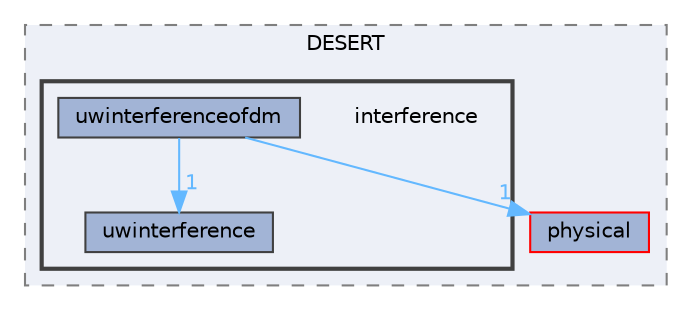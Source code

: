 digraph "interference"
{
 // LATEX_PDF_SIZE
  bgcolor="transparent";
  edge [fontname=Helvetica,fontsize=10,labelfontname=Helvetica,labelfontsize=10];
  node [fontname=Helvetica,fontsize=10,shape=box,height=0.2,width=0.4];
  compound=true
  subgraph clusterdir_e7958754c60e4a9db517b80ac9bd8bbf {
    graph [ bgcolor="#edf0f7", pencolor="grey50", label="DESERT", fontname=Helvetica,fontsize=10 style="filled,dashed", URL="dir_e7958754c60e4a9db517b80ac9bd8bbf.html",tooltip=""]
  dir_72e4c916a7f28a58468fd1f36d6e4463 [label="physical", fillcolor="#a2b4d6", color="red", style="filled", URL="dir_72e4c916a7f28a58468fd1f36d6e4463.html",tooltip=""];
  subgraph clusterdir_2c1192a9945f374f7422b8e72de63019 {
    graph [ bgcolor="#edf0f7", pencolor="grey25", label="", fontname=Helvetica,fontsize=10 style="filled,bold", URL="dir_2c1192a9945f374f7422b8e72de63019.html",tooltip=""]
    dir_2c1192a9945f374f7422b8e72de63019 [shape=plaintext, label="interference"];
  dir_d73d9a9534a0830e6fbb6b9ab6755838 [label="uwinterference", fillcolor="#a2b4d6", color="grey25", style="filled", URL="dir_d73d9a9534a0830e6fbb6b9ab6755838.html",tooltip=""];
  dir_761b7f12bbcbcbbbc98f000a04ee8cde [label="uwinterferenceofdm", fillcolor="#a2b4d6", color="grey25", style="filled", URL="dir_761b7f12bbcbcbbbc98f000a04ee8cde.html",tooltip=""];
  }
  }
  dir_761b7f12bbcbcbbbc98f000a04ee8cde->dir_72e4c916a7f28a58468fd1f36d6e4463 [headlabel="1", labeldistance=1.5 headhref="dir_000057_000023.html" href="dir_000057_000023.html" color="steelblue1" fontcolor="steelblue1"];
  dir_761b7f12bbcbcbbbc98f000a04ee8cde->dir_d73d9a9534a0830e6fbb6b9ab6755838 [headlabel="1", labeldistance=1.5 headhref="dir_000057_000056.html" href="dir_000057_000056.html" color="steelblue1" fontcolor="steelblue1"];
}
